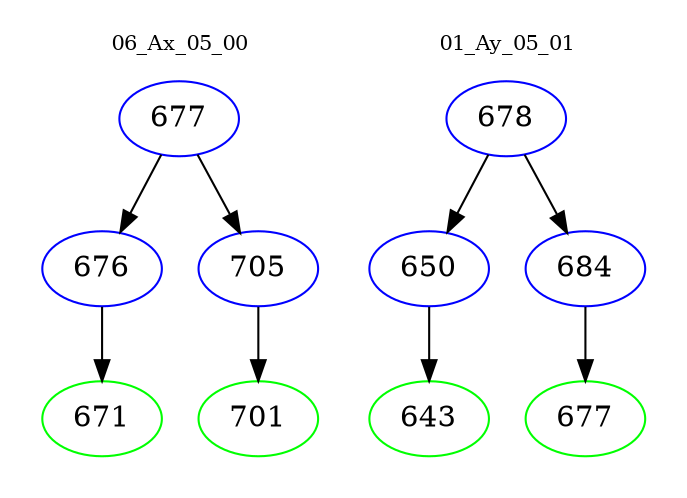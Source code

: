 digraph{
subgraph cluster_0 {
color = white
label = "06_Ax_05_00";
fontsize=10;
T0_677 [label="677", color="blue"]
T0_677 -> T0_676 [color="black"]
T0_676 [label="676", color="blue"]
T0_676 -> T0_671 [color="black"]
T0_671 [label="671", color="green"]
T0_677 -> T0_705 [color="black"]
T0_705 [label="705", color="blue"]
T0_705 -> T0_701 [color="black"]
T0_701 [label="701", color="green"]
}
subgraph cluster_1 {
color = white
label = "01_Ay_05_01";
fontsize=10;
T1_678 [label="678", color="blue"]
T1_678 -> T1_650 [color="black"]
T1_650 [label="650", color="blue"]
T1_650 -> T1_643 [color="black"]
T1_643 [label="643", color="green"]
T1_678 -> T1_684 [color="black"]
T1_684 [label="684", color="blue"]
T1_684 -> T1_677 [color="black"]
T1_677 [label="677", color="green"]
}
}
